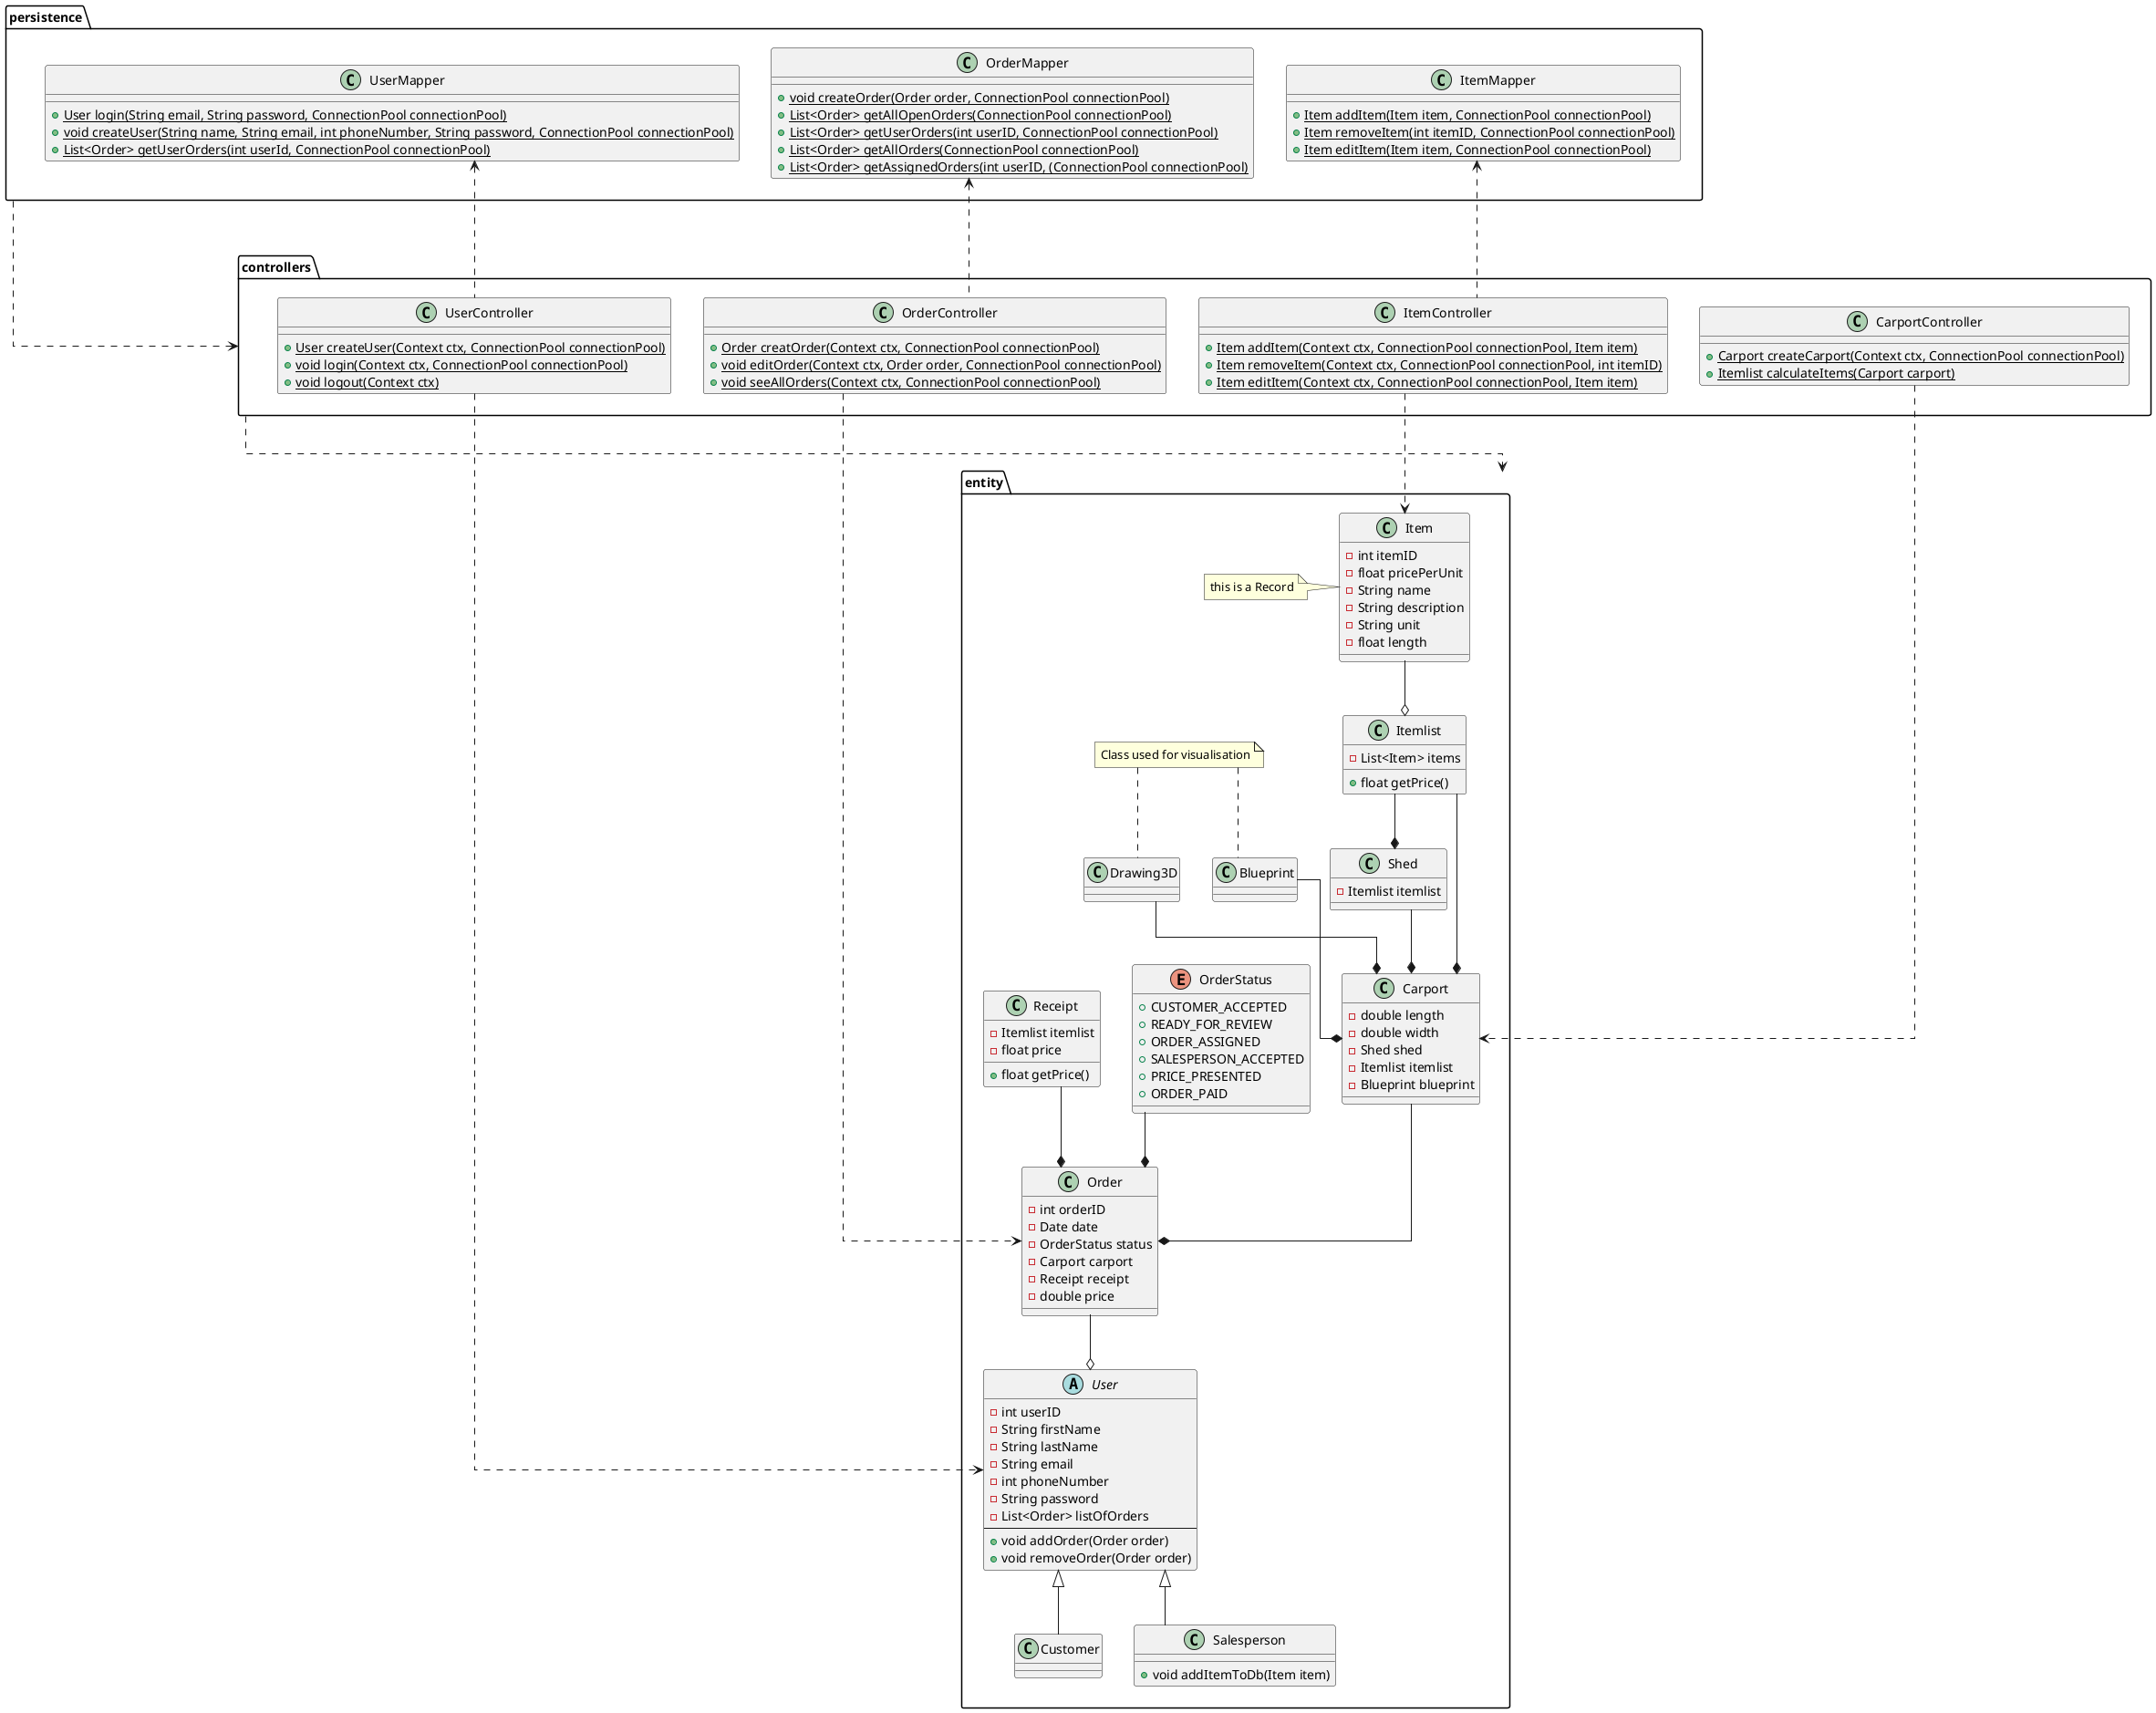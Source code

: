 @startuml
'https://plantuml.com/class-diagram

skinparam linetype ortho
package "entity" {
    abstract User{
        - int userID
        - String firstName
        - String lastName
        - String email
        - int phoneNumber
        - String password
        - List<Order> listOfOrders
        --
        + void addOrder(Order order)
        + void removeOrder(Order order)
    }

    class Customer extends User {
    }

    class Salesperson extends User {
        + void addItemToDb(Item item)
    }

    Enum OrderStatus {
        + CUSTOMER_ACCEPTED
        + READY_FOR_REVIEW
        + ORDER_ASSIGNED
        + SALESPERSON_ACCEPTED
        + PRICE_PRESENTED
        + ORDER_PAID
    }

    class Order {
        - int orderID
        - Date date
        - OrderStatus status
        - Carport carport
        - Receipt receipt
        - double price
    }
    class Receipt {
        - Itemlist itemlist
        - float price
        + float getPrice()
    }
    /'class Receipt'/
    class Carport {
        - double length
        - double width
        - Shed shed
        - Itemlist itemlist
        - Blueprint blueprint
    }

    class Blueprint {
    }

    note "Class used for visualisation" as n1

    class Drawing3D{
    }
    n1 .. Drawing3D
    n1 .. Blueprint

    class Itemlist{
        - List<Item> items
        + float getPrice()
    }

    class Item {
        - int itemID
        - float pricePerUnit
        - String name
        - String description
        - String unit
        - float length
    }
    note left: this is a Record

    class Shed {
        - Itemlist itemlist
    }
}

package "controllers" {

    class UserController {
        + {static} User createUser(Context ctx, ConnectionPool connectionPool)
        + {static} void login(Context ctx, ConnectionPool connectionPool)
        + {static} void logout(Context ctx)
    }

    class OrderController {
        + {static} Order creatOrder(Context ctx, ConnectionPool connectionPool)
        + {static} void editOrder(Context ctx, Order order, ConnectionPool connectionPool)
        + {static} void seeAllOrders(Context ctx, ConnectionPool connectionPool)
    }

    class CarportController {
        + {static} Carport createCarport(Context ctx, ConnectionPool connectionPool)
        + {static} Itemlist calculateItems(Carport carport)
    }

    class ItemController {
        + {static} Item addItem(Context ctx, ConnectionPool connectionPool, Item item)
        + {static} Item removeItem(Context ctx, ConnectionPool connectionPool, int itemID)
        + {static} Item editItem(Context ctx, ConnectionPool connectionPool, Item item)
    }
}

package "persistence" {
    class UserMapper {
        + {static} User login(String email, String password, ConnectionPool connectionPool)
        + {static} void createUser(String name, String email, int phoneNumber, String password, ConnectionPool connectionPool)
        + {static} List<Order> getUserOrders(int userId, ConnectionPool connectionPool)
    }

    class OrderMapper {
        + {static} void createOrder(Order order, ConnectionPool connectionPool)
        + {static} List<Order> getAllOpenOrders(ConnectionPool connectionPool)
        + {static} List<Order> getUserOrders(int userID, ConnectionPool connectionPool)
        + {static} List<Order> getAllOrders(ConnectionPool connectionPool)
        + {static} List<Order> getAssignedOrders(int userID, (ConnectionPool connectionPool)
    }

    class ItemMapper {
        + {static} Item addItem(Item item, ConnectionPool connectionPool)
        + {static} Item removeItem(int itemID, ConnectionPool connectionPool)
        + {static} Item editItem(Item item, ConnectionPool connectionPool)
    }
}

/'Relations'/
/'entities'/

Order --o User
OrderStatus --* Order
Carport --* Order
Shed --* Carport
Itemlist --* Shed
Itemlist --* Carport
Item --o Itemlist
Receipt --* Order
Blueprint --* Carport
Drawing3D --* Carport

/'controllers'/

UserController ..> User
OrderController ..> Order
CarportController ..> Carport
ItemController ..> Item
'
persistence ...> controllers
controllers ...>  entity

/'persistence'/

UserMapper <.. UserController
OrderMapper <.. OrderController
ItemMapper <.. ItemController


@enduml